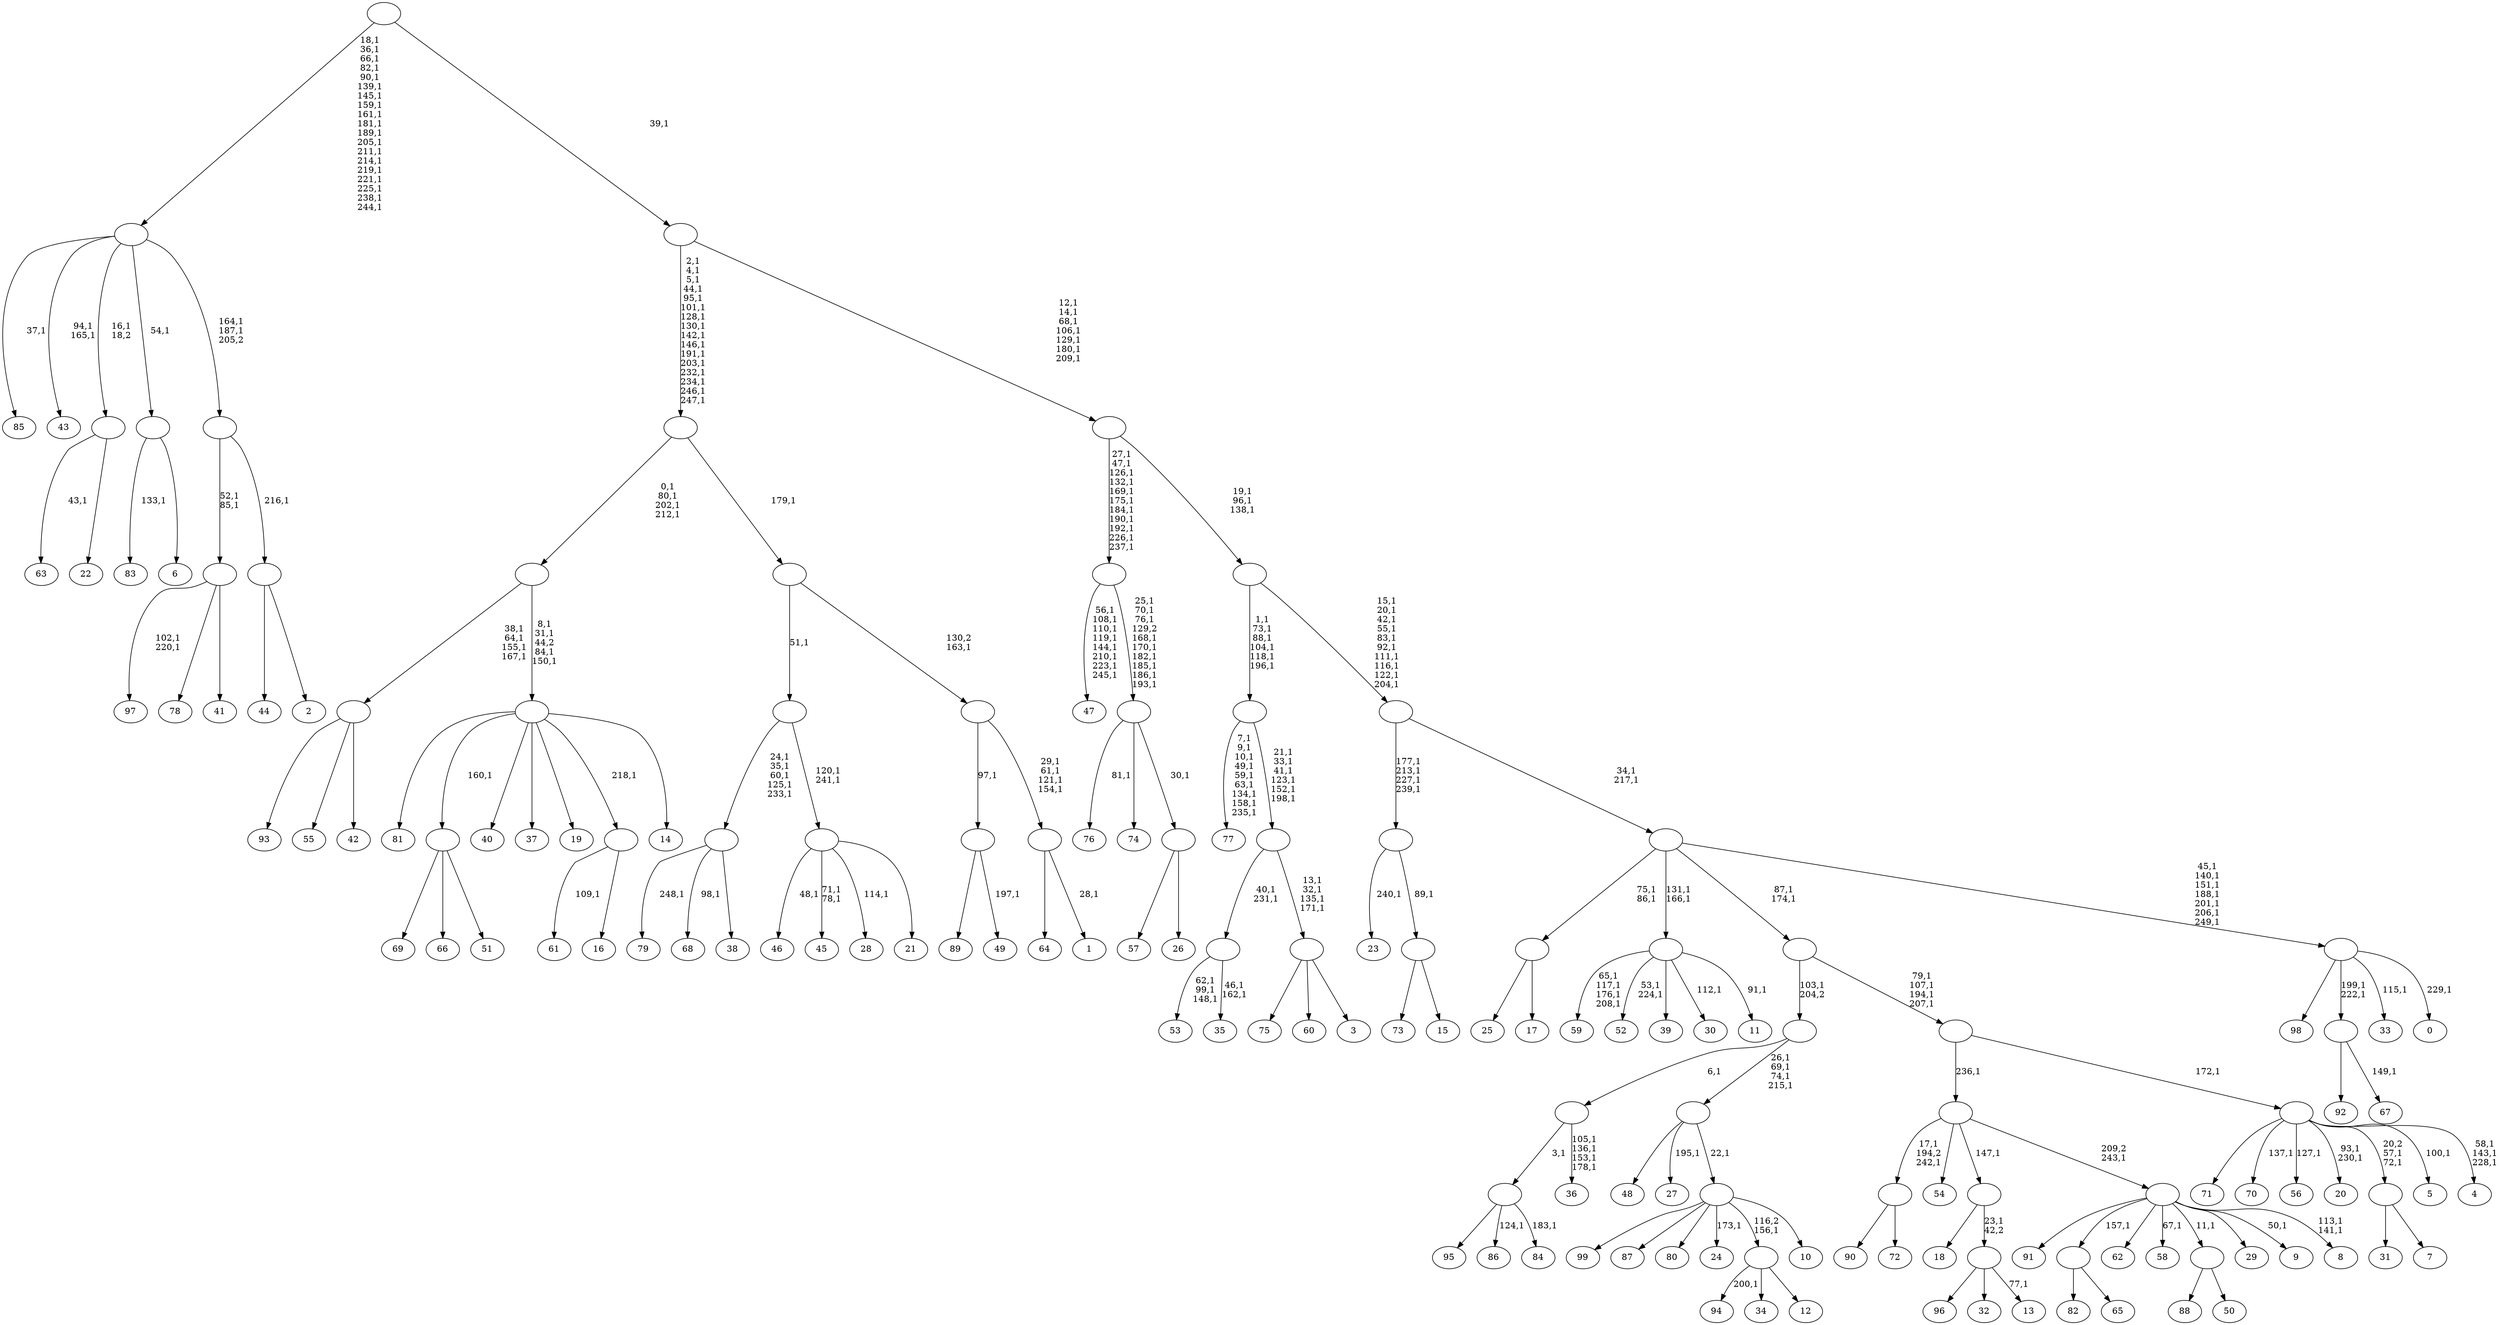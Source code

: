 digraph T {
	350 [label="99"]
	349 [label="98"]
	348 [label="97"]
	345 [label="96"]
	344 [label="95"]
	343 [label="94"]
	341 [label="93"]
	340 [label="92"]
	339 [label="91"]
	338 [label="90"]
	337 [label="89"]
	336 [label="88"]
	335 [label="87"]
	334 [label="86"]
	332 [label="85"]
	330 [label="84"]
	328 [label=""]
	327 [label="83"]
	325 [label="82"]
	324 [label="81"]
	323 [label="80"]
	322 [label="79"]
	320 [label="78"]
	319 [label="77"]
	309 [label="76"]
	307 [label="75"]
	306 [label="74"]
	305 [label="73"]
	304 [label="72"]
	303 [label=""]
	301 [label="71"]
	300 [label="70"]
	298 [label="69"]
	297 [label="68"]
	295 [label="67"]
	293 [label=""]
	291 [label="66"]
	290 [label="65"]
	289 [label=""]
	288 [label="64"]
	287 [label="63"]
	285 [label="62"]
	284 [label="61"]
	282 [label="60"]
	281 [label="59"]
	276 [label="58"]
	274 [label="57"]
	273 [label="56"]
	271 [label="55"]
	270 [label="54"]
	269 [label="53"]
	265 [label="52"]
	262 [label="51"]
	261 [label=""]
	260 [label="50"]
	259 [label=""]
	258 [label="49"]
	256 [label=""]
	255 [label="48"]
	254 [label="47"]
	245 [label="46"]
	243 [label="45"]
	240 [label="44"]
	239 [label="43"]
	236 [label="42"]
	235 [label=""]
	231 [label="41"]
	230 [label=""]
	228 [label="40"]
	227 [label="39"]
	226 [label="38"]
	225 [label=""]
	220 [label="37"]
	219 [label="36"]
	214 [label=""]
	213 [label="35"]
	210 [label=""]
	208 [label="34"]
	207 [label="33"]
	205 [label="32"]
	204 [label="31"]
	203 [label="30"]
	201 [label="29"]
	200 [label="28"]
	198 [label="27"]
	196 [label="26"]
	195 [label=""]
	194 [label=""]
	185 [label=""]
	174 [label="25"]
	173 [label="24"]
	171 [label="23"]
	169 [label="22"]
	168 [label=""]
	167 [label="21"]
	166 [label=""]
	164 [label=""]
	163 [label="20"]
	160 [label="19"]
	159 [label="18"]
	158 [label="17"]
	157 [label=""]
	155 [label="16"]
	154 [label=""]
	153 [label="15"]
	152 [label=""]
	151 [label=""]
	147 [label="14"]
	146 [label=""]
	142 [label=""]
	138 [label="13"]
	136 [label=""]
	135 [label=""]
	134 [label="12"]
	133 [label=""]
	132 [label="11"]
	130 [label=""]
	128 [label="10"]
	127 [label=""]
	126 [label=""]
	122 [label=""]
	121 [label="9"]
	119 [label="8"]
	116 [label=""]
	115 [label=""]
	114 [label="7"]
	113 [label=""]
	111 [label="6"]
	110 [label=""]
	109 [label="5"]
	107 [label="4"]
	103 [label=""]
	102 [label=""]
	98 [label=""]
	96 [label="3"]
	95 [label=""]
	91 [label=""]
	85 [label=""]
	79 [label="2"]
	78 [label=""]
	77 [label=""]
	75 [label=""]
	56 [label="1"]
	54 [label=""]
	50 [label=""]
	49 [label=""]
	48 [label=""]
	32 [label="0"]
	30 [label=""]
	23 [label=""]
	21 [label=""]
	11 [label=""]
	8 [label=""]
	1 [label=""]
	0 [label=""]
	328 -> 330 [label="183,1"]
	328 -> 334 [label="124,1"]
	328 -> 344 [label=""]
	303 -> 338 [label=""]
	303 -> 304 [label=""]
	293 -> 295 [label="149,1"]
	293 -> 340 [label=""]
	289 -> 325 [label=""]
	289 -> 290 [label=""]
	261 -> 298 [label=""]
	261 -> 291 [label=""]
	261 -> 262 [label=""]
	259 -> 336 [label=""]
	259 -> 260 [label=""]
	256 -> 258 [label="197,1"]
	256 -> 337 [label=""]
	235 -> 341 [label=""]
	235 -> 271 [label=""]
	235 -> 236 [label=""]
	230 -> 348 [label="102,1\n220,1"]
	230 -> 320 [label=""]
	230 -> 231 [label=""]
	225 -> 297 [label="98,1"]
	225 -> 322 [label="248,1"]
	225 -> 226 [label=""]
	214 -> 219 [label="105,1\n136,1\n153,1\n178,1"]
	214 -> 328 [label="3,1"]
	210 -> 213 [label="46,1\n162,1"]
	210 -> 269 [label="62,1\n99,1\n148,1"]
	195 -> 274 [label=""]
	195 -> 196 [label=""]
	194 -> 309 [label="81,1"]
	194 -> 306 [label=""]
	194 -> 195 [label="30,1"]
	185 -> 194 [label="25,1\n70,1\n76,1\n129,2\n168,1\n170,1\n182,1\n185,1\n186,1\n193,1"]
	185 -> 254 [label="56,1\n108,1\n110,1\n119,1\n144,1\n210,1\n223,1\n245,1"]
	168 -> 287 [label="43,1"]
	168 -> 169 [label=""]
	166 -> 200 [label="114,1"]
	166 -> 243 [label="71,1\n78,1"]
	166 -> 245 [label="48,1"]
	166 -> 167 [label=""]
	164 -> 166 [label="120,1\n241,1"]
	164 -> 225 [label="24,1\n35,1\n60,1\n125,1\n233,1"]
	157 -> 174 [label=""]
	157 -> 158 [label=""]
	154 -> 284 [label="109,1"]
	154 -> 155 [label=""]
	152 -> 305 [label=""]
	152 -> 153 [label=""]
	151 -> 171 [label="240,1"]
	151 -> 152 [label="89,1"]
	146 -> 324 [label=""]
	146 -> 261 [label="160,1"]
	146 -> 228 [label=""]
	146 -> 220 [label=""]
	146 -> 160 [label=""]
	146 -> 154 [label="218,1"]
	146 -> 147 [label=""]
	142 -> 146 [label="8,1\n31,1\n44,2\n84,1\n150,1"]
	142 -> 235 [label="38,1\n64,1\n155,1\n167,1"]
	136 -> 138 [label="77,1"]
	136 -> 345 [label=""]
	136 -> 205 [label=""]
	135 -> 159 [label=""]
	135 -> 136 [label="23,1\n42,2"]
	133 -> 343 [label="200,1"]
	133 -> 208 [label=""]
	133 -> 134 [label=""]
	130 -> 132 [label="91,1"]
	130 -> 203 [label="112,1"]
	130 -> 265 [label="53,1\n224,1"]
	130 -> 281 [label="65,1\n117,1\n176,1\n208,1"]
	130 -> 227 [label=""]
	127 -> 173 [label="173,1"]
	127 -> 350 [label=""]
	127 -> 335 [label=""]
	127 -> 323 [label=""]
	127 -> 133 [label="116,2\n156,1"]
	127 -> 128 [label=""]
	126 -> 198 [label="195,1"]
	126 -> 255 [label=""]
	126 -> 127 [label="22,1"]
	122 -> 126 [label="26,1\n69,1\n74,1\n215,1"]
	122 -> 214 [label="6,1"]
	116 -> 119 [label="113,1\n141,1"]
	116 -> 121 [label="50,1"]
	116 -> 276 [label="67,1"]
	116 -> 339 [label=""]
	116 -> 289 [label="157,1"]
	116 -> 285 [label=""]
	116 -> 259 [label="11,1"]
	116 -> 201 [label=""]
	115 -> 303 [label="17,1\n194,2\n242,1"]
	115 -> 270 [label=""]
	115 -> 135 [label="147,1"]
	115 -> 116 [label="209,2\n243,1"]
	113 -> 204 [label=""]
	113 -> 114 [label=""]
	110 -> 327 [label="133,1"]
	110 -> 111 [label=""]
	103 -> 107 [label="58,1\n143,1\n228,1"]
	103 -> 109 [label="100,1"]
	103 -> 113 [label="20,2\n57,1\n72,1"]
	103 -> 163 [label="93,1\n230,1"]
	103 -> 273 [label="127,1"]
	103 -> 300 [label="137,1"]
	103 -> 301 [label=""]
	102 -> 115 [label="236,1"]
	102 -> 103 [label="172,1"]
	98 -> 102 [label="79,1\n107,1\n194,1\n207,1"]
	98 -> 122 [label="103,1\n204,2"]
	95 -> 307 [label=""]
	95 -> 282 [label=""]
	95 -> 96 [label=""]
	91 -> 95 [label="13,1\n32,1\n135,1\n171,1"]
	91 -> 210 [label="40,1\n231,1"]
	85 -> 91 [label="21,1\n33,1\n41,1\n123,1\n152,1\n198,1"]
	85 -> 319 [label="7,1\n9,1\n10,1\n49,1\n59,1\n63,1\n134,1\n158,1\n235,1"]
	78 -> 240 [label=""]
	78 -> 79 [label=""]
	77 -> 230 [label="52,1\n85,1"]
	77 -> 78 [label="216,1"]
	75 -> 77 [label="164,1\n187,1\n205,2"]
	75 -> 239 [label="94,1\n165,1"]
	75 -> 332 [label="37,1"]
	75 -> 168 [label="16,1\n18,2"]
	75 -> 110 [label="54,1"]
	54 -> 56 [label="28,1"]
	54 -> 288 [label=""]
	50 -> 54 [label="29,1\n61,1\n121,1\n154,1"]
	50 -> 256 [label="97,1"]
	49 -> 164 [label="51,1"]
	49 -> 50 [label="130,2\n163,1"]
	48 -> 142 [label="0,1\n80,1\n202,1\n212,1"]
	48 -> 49 [label="179,1"]
	30 -> 32 [label="229,1"]
	30 -> 207 [label="115,1"]
	30 -> 293 [label="199,1\n222,1"]
	30 -> 349 [label=""]
	23 -> 30 [label="45,1\n140,1\n151,1\n188,1\n201,1\n206,1\n249,1"]
	23 -> 98 [label="87,1\n174,1"]
	23 -> 130 [label="131,1\n166,1"]
	23 -> 157 [label="75,1\n86,1"]
	21 -> 23 [label="34,1\n217,1"]
	21 -> 151 [label="177,1\n213,1\n227,1\n239,1"]
	11 -> 21 [label="15,1\n20,1\n42,1\n55,1\n83,1\n92,1\n111,1\n116,1\n122,1\n204,1"]
	11 -> 85 [label="1,1\n73,1\n88,1\n104,1\n118,1\n196,1"]
	8 -> 11 [label="19,1\n96,1\n138,1"]
	8 -> 185 [label="27,1\n47,1\n126,1\n132,1\n169,1\n175,1\n184,1\n190,1\n192,1\n226,1\n237,1"]
	1 -> 8 [label="12,1\n14,1\n68,1\n106,1\n129,1\n180,1\n209,1"]
	1 -> 48 [label="2,1\n4,1\n5,1\n44,1\n95,1\n101,1\n128,1\n130,1\n142,1\n146,1\n191,1\n203,1\n232,1\n234,1\n246,1\n247,1"]
	0 -> 75 [label="18,1\n36,1\n66,1\n82,1\n90,1\n139,1\n145,1\n159,1\n161,1\n181,1\n189,1\n205,1\n211,1\n214,1\n219,1\n221,1\n225,1\n238,1\n244,1"]
	0 -> 1 [label="39,1"]
}
